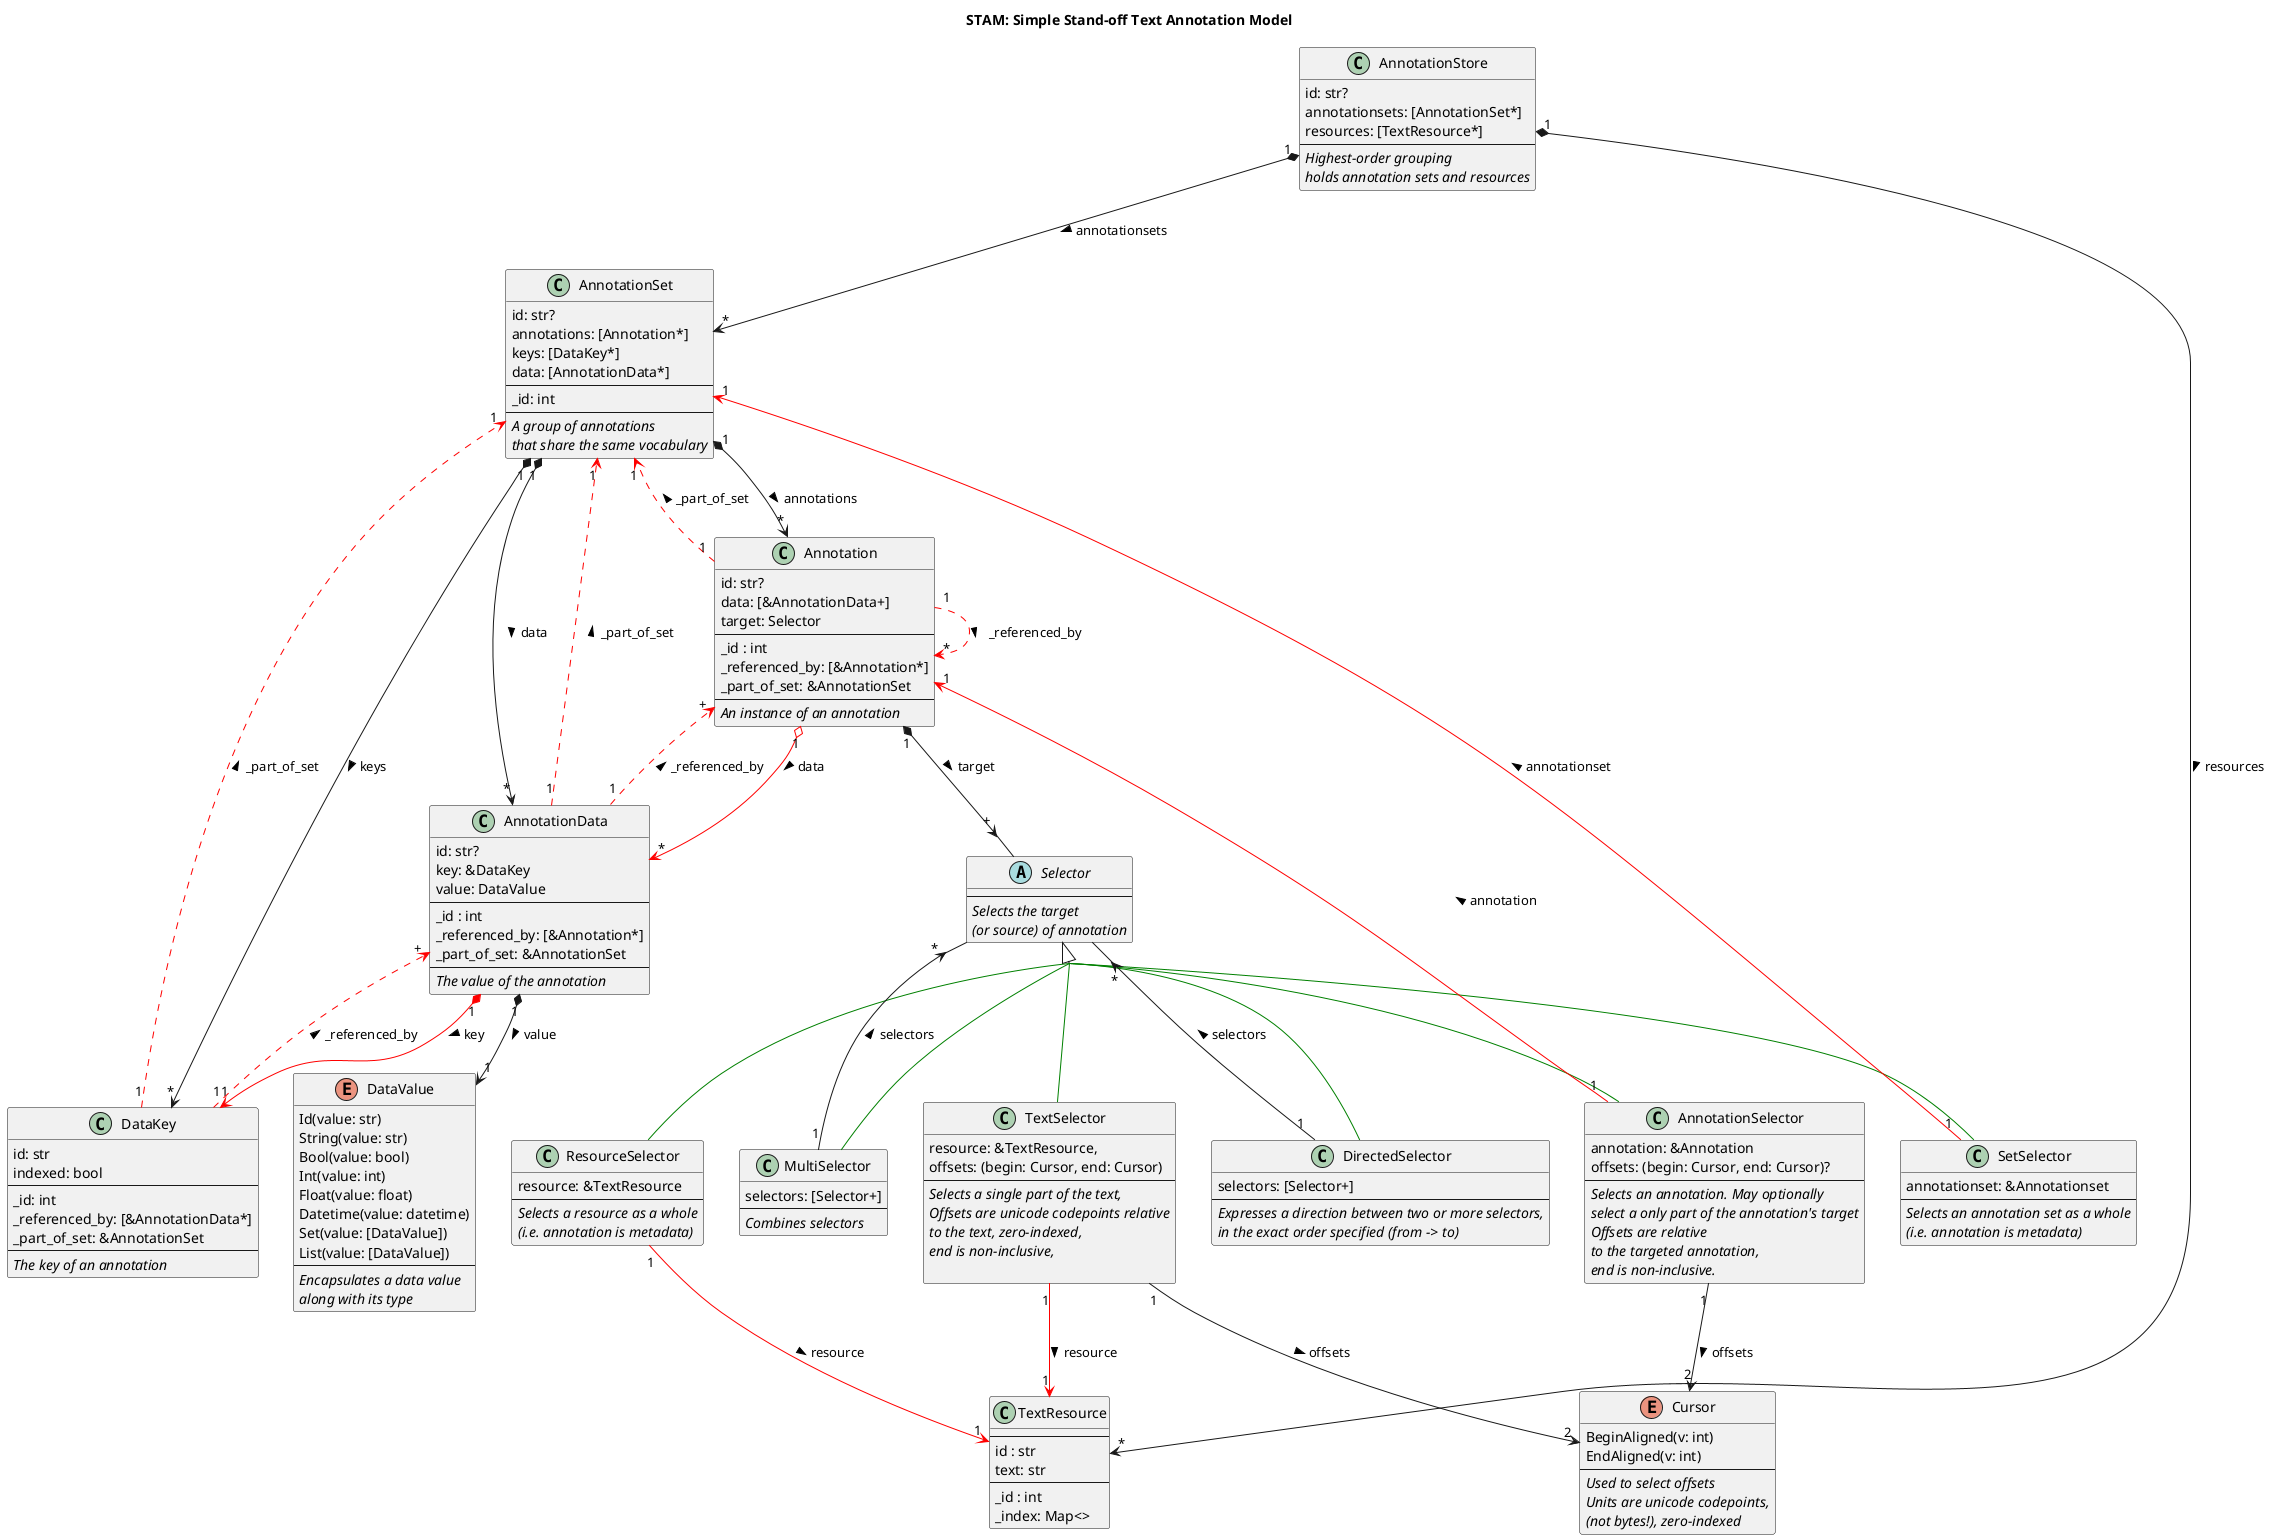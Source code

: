 @startuml

skinparam groupInheritance 2

title "STAM: Simple Stand-off Text Annotation Model"

class TextResource {
    --
    id : str
    text: str
    --
    _id : int
    _index: Map<>
}

class AnnotationStore {
    id: str?
    annotationsets: [AnnotationSet*]
    resources: [TextResource*]
    --
    <i>Highest-order grouping</i>
    <i>holds annotation sets and resources</i>
}

class AnnotationSet {
    id: str?
    annotations: [Annotation*]
    keys: [DataKey*]
    data: [AnnotationData*]
    --
    _id: int
    --
    <i>A group of annotations</i>
    <i>that share the same vocabulary</i>
}

class Annotation {
    id: str?
    data: [&AnnotationData+]
    target: Selector
    --
    _id : int
    _referenced_by: [&Annotation*]
    _part_of_set: &AnnotationSet
    --
    <i>An instance of an annotation</i>
}

abstract class Selector {
    --
    <i>Selects the target</i>
    <i>(or source) of annotation</i>
}

class TextSelector {
    resource: &TextResource,
    offsets: (begin: Cursor, end: Cursor)
    ---
    <i>Selects a single part of the text,</i>
    <i>Offsets are unicode codepoints relative</i>
    <i>to the text, zero-indexed, </i>
    <i>end is non-inclusive,</i>

}

class ResourceSelector {
    resource: &TextResource
    ---
    <i>Selects a resource as a whole</i>
    <i>(i.e. annotation is metadata)</i>
}

class SetSelector {
    annotationset: &Annotationset
    --
    <i>Selects an annotation set as a whole</i>
    <i>(i.e. annotation is metadata)</i>
}

class AnnotationSelector {
    annotation: &Annotation
    offsets: (begin: Cursor, end: Cursor)?
    --
    <i>Selects an annotation. May optionally</i>
    <i>select a only part of the annotation's target</i>
    <i>Offsets are relative</i>
    <i>to the targeted annotation, </i>
    <i>end is non-inclusive.</i>
}


class MultiSelector {
    selectors: [Selector+]
    --
    <i>Combines selectors</i>
}

class DirectedSelector {
    selectors: [Selector+]
    --
    <i>Expresses a direction between two or more selectors,</i>
    <i>in the exact order specified (from -> to)</i>
}

Selector <|-[#green]- TextSelector
Selector <|-[#green]- ResourceSelector
Selector <|-[#green]- SetSelector
Selector <|-[#green]- AnnotationSelector
Selector <|-[#green]- MultiSelector
Selector <|-[#green]- DirectedSelector





class AnnotationData {
    id: str?
    key: &DataKey
    value: DataValue
    --
    _id : int
    _referenced_by: [&Annotation*]
    _part_of_set: &AnnotationSet
    --
    <i>The value of the annotation</i>
}

class DataKey {
    id: str
    indexed: bool
    --
    _id: int
    _referenced_by: [&AnnotationData*]
    _part_of_set: &AnnotationSet
    --
    <i>The key of an annotation</i>
}

enum DataValue {
    Id(value: str)
    String(value: str)
    Bool(value: bool)
    Int(value: int)
    Float(value: float)
    Datetime(value: datetime)
    Set(value: [DataValue])
    List(value: [DataValue])
    --
    <i>Encapsulates a data value</i>
    <i>along with its type</i>
}
' There is no Map() in DataValue, a Map should be expressed as an Annotation on an Annotation

enum Cursor {
    BeginAligned(v: int)
    EndAligned(v: int)
    --
    <i>Used to select offsets</i>
    <i>Units are unicode codepoints,</i>
    <i>(not bytes!), zero-indexed</i>
}

AnnotationStore "1" *--> "*" AnnotationSet : > annotationsets
AnnotationStore "1" *--> "*" TextResource : > resources

AnnotationSet "1" *--> "*" Annotation : > annotations
AnnotationSet "1" *--> "*" AnnotationData : > data
AnnotationSet "1" *--> "*" DataKey : > keys

Annotation "1" *--> "+" Selector : > target
Annotation "1" o-[#red]-> "*" AnnotationData : > data
Annotation "1" .[#red].> "*" Annotation : > _referenced_by
Annotation "1" .[#red].> "1" AnnotationSet : > _part_of_set

AnnotationData "1" .[#red].> "+" Annotation : > _referenced_by
AnnotationData "1" *--> "1" DataValue : > value
AnnotationData "1" *-[#red]-> "1" DataKey : > key
AnnotationData "1" .[#red].> "1" AnnotationSet : > _part_of_set

TextSelector "1" -[#red]-> "1" TextResource : > resource
ResourceSelector "1" -[#red]-> "1" TextResource : > resource
AnnotationSelector "1" -[#red]-> "1" Annotation : > annotation
SetSelector "1" -[#red]-> "1" AnnotationSet : > annotationset

DataKey "1" .[#red].> "+" AnnotationData : > _referenced_by
DataKey "1" .[#red].> "1" AnnotationSet : > _part_of_set

MultiSelector "1" --> "*" Selector : > selectors
DirectedSelector "1" --> "*" Selector : > selectors
TextSelector "1" --> "2" Cursor : > offsets
AnnotationSelector "1" --> "2" Cursor : > offsets

@enduml
